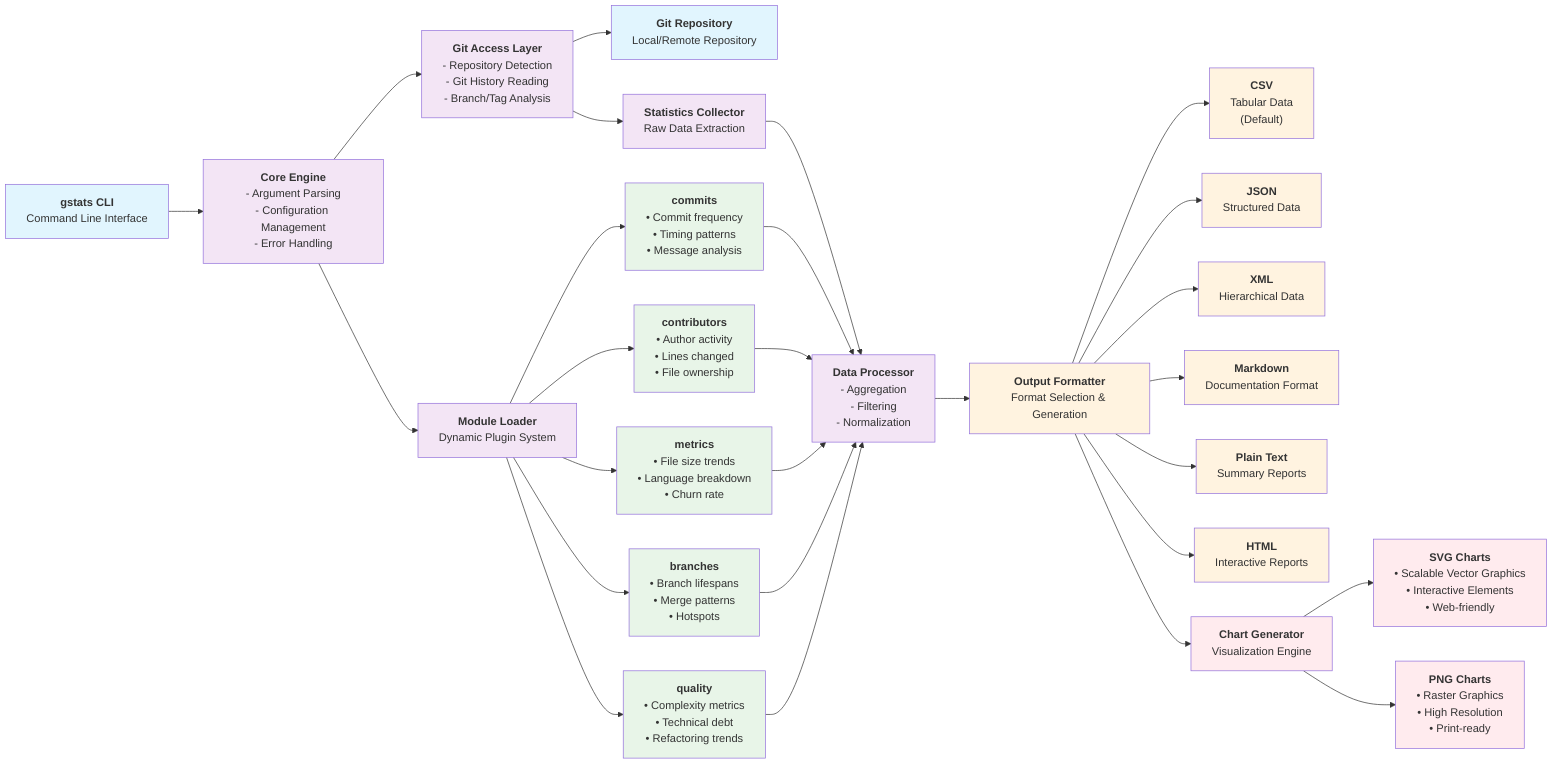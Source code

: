 graph LR
    %% Input Layer
    CLI["`**gstats CLI**
    Command Line Interface`"]
    REPO["`**Git Repository**
    Local/Remote Repository`"]
    
    %% Core Components
    CLI --> CORE["`**Core Engine**
    - Argument Parsing
    - Configuration Management
    - Error Handling`"]
    
    CORE --> GITACCESS["`**Git Access Layer**
    - Repository Detection
    - Git History Reading
    - Branch/Tag Analysis`"]
    
    GITACCESS --> REPO
    
    %% Statistics Gathering
    GITACCESS --> STATS["`**Statistics Collector**
    Raw Data Extraction`"]
    
    %% Module System
    CORE --> MODLOADER["`**Module Loader**
    Dynamic Plugin System`"]
    
    MODLOADER --> MOD1["`**commits**
    • Commit frequency
    • Timing patterns
    • Message analysis`"]
    
    MODLOADER --> MOD2["`**contributors**
    • Author activity
    • Lines changed
    • File ownership`"]
    
    MODLOADER --> MOD3["`**metrics**
    • File size trends
    • Language breakdown
    • Churn rate`"]
    
    MODLOADER --> MOD4["`**branches**
    • Branch lifespans
    • Merge patterns
    • Hotspots`"]
    
    MODLOADER --> MOD5["`**quality**
    • Complexity metrics
    • Technical debt
    • Refactoring trends`"]
    
    %% Data Processing
    STATS --> PROCESSOR["`**Data Processor**
    - Aggregation
    - Filtering
    - Normalization`"]
    
    MOD1 --> PROCESSOR
    MOD2 --> PROCESSOR
    MOD3 --> PROCESSOR
    MOD4 --> PROCESSOR
    MOD5 --> PROCESSOR
    
    %% Output System
    PROCESSOR --> FORMATTER["`**Output Formatter**
    Format Selection & Generation`"]
    
    %% Text Formats
    FORMATTER --> CSV["`**CSV**
    Tabular Data
    (Default)`"]
    
    FORMATTER --> JSON["`**JSON**
    Structured Data`"]
    
    FORMATTER --> XML["`**XML**
    Hierarchical Data`"]
    
    FORMATTER --> MD["`**Markdown**
    Documentation Format`"]
    
    FORMATTER --> TXT["`**Plain Text**
    Summary Reports`"]
    
    FORMATTER --> HTML["`**HTML**
    Interactive Reports`"]
    
    %% Chart Formats
    FORMATTER --> CHARTGEN["`**Chart Generator**
    Visualization Engine`"]
    
    CHARTGEN --> SVG["`**SVG Charts**
    • Scalable Vector Graphics
    • Interactive Elements
    • Web-friendly`"]
    
    CHARTGEN --> PNG["`**PNG Charts**
    • Raster Graphics
    • High Resolution
    • Print-ready`"]
    
    %% Styling
    classDef input fill:#e1f5fe
    classDef core fill:#f3e5f5
    classDef module fill:#e8f5e8
    classDef output fill:#fff3e0
    classDef chart fill:#ffebee
    
    class CLI,REPO input
    class CORE,GITACCESS,STATS,PROCESSOR,MODLOADER core
    class MOD1,MOD2,MOD3,MOD4,MOD5 module
    class FORMATTER,CSV,JSON,XML,MD,TXT,HTML output
    class CHARTGEN,SVG,PNG chart